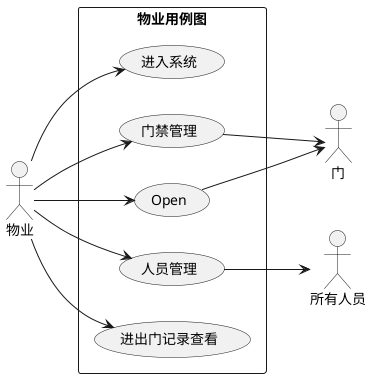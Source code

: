@startuml
actor :物业: as Manager
actor :门: as Door
actor :所有人员: as User

left to right direction

 rectangle 物业用例图 {
    Manager --> (进入系统)
    Manager --> (门禁管理)
    (门禁管理) --> Door

Manager --> (Open)
    (Open) --> Door

   Manager --> (人员管理)
   (人员管理) --> User
     Manager --> (进出门记录查看)
  }

@enduml